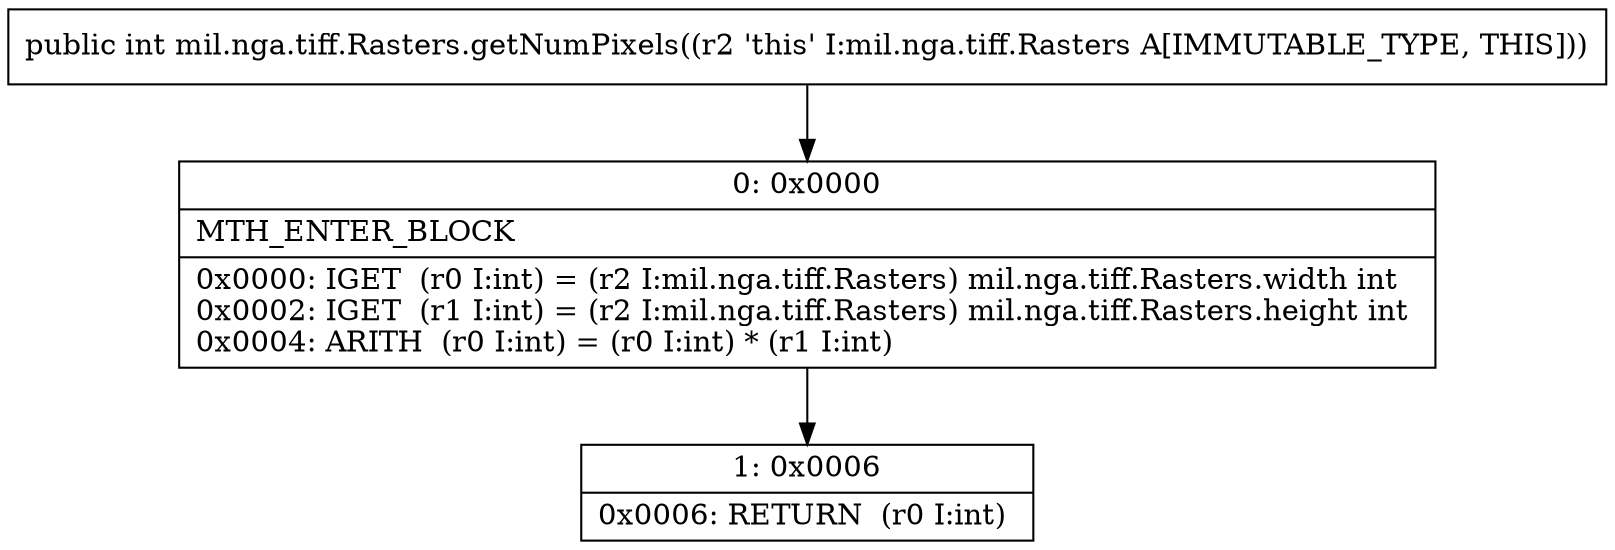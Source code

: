 digraph "CFG formil.nga.tiff.Rasters.getNumPixels()I" {
Node_0 [shape=record,label="{0\:\ 0x0000|MTH_ENTER_BLOCK\l|0x0000: IGET  (r0 I:int) = (r2 I:mil.nga.tiff.Rasters) mil.nga.tiff.Rasters.width int \l0x0002: IGET  (r1 I:int) = (r2 I:mil.nga.tiff.Rasters) mil.nga.tiff.Rasters.height int \l0x0004: ARITH  (r0 I:int) = (r0 I:int) * (r1 I:int) \l}"];
Node_1 [shape=record,label="{1\:\ 0x0006|0x0006: RETURN  (r0 I:int) \l}"];
MethodNode[shape=record,label="{public int mil.nga.tiff.Rasters.getNumPixels((r2 'this' I:mil.nga.tiff.Rasters A[IMMUTABLE_TYPE, THIS])) }"];
MethodNode -> Node_0;
Node_0 -> Node_1;
}

